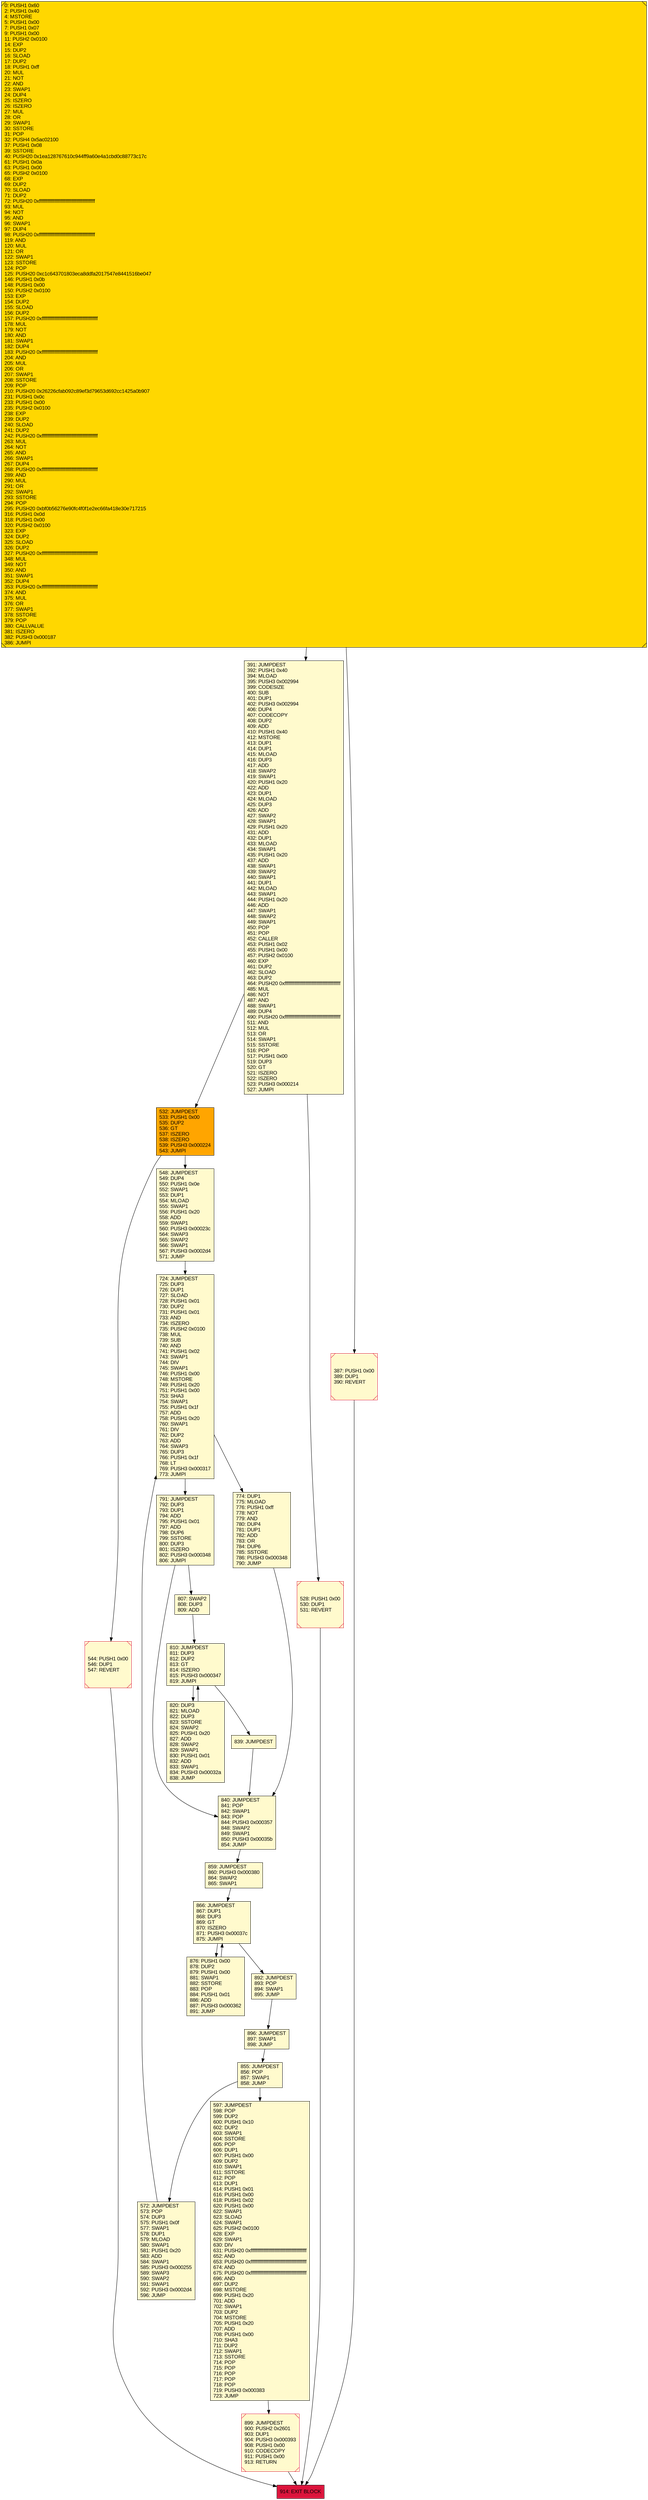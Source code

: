 digraph G {
bgcolor=transparent rankdir=UD;
node [shape=box style=filled color=black fillcolor=white fontname=arial fontcolor=black];
0 [label="0: PUSH1 0x60\l2: PUSH1 0x40\l4: MSTORE\l5: PUSH1 0x00\l7: PUSH1 0x07\l9: PUSH1 0x00\l11: PUSH2 0x0100\l14: EXP\l15: DUP2\l16: SLOAD\l17: DUP2\l18: PUSH1 0xff\l20: MUL\l21: NOT\l22: AND\l23: SWAP1\l24: DUP4\l25: ISZERO\l26: ISZERO\l27: MUL\l28: OR\l29: SWAP1\l30: SSTORE\l31: POP\l32: PUSH4 0x5ac02100\l37: PUSH1 0x08\l39: SSTORE\l40: PUSH20 0x1ea128767610c944ff9a60e4a1cbd0c88773c17c\l61: PUSH1 0x0a\l63: PUSH1 0x00\l65: PUSH2 0x0100\l68: EXP\l69: DUP2\l70: SLOAD\l71: DUP2\l72: PUSH20 0xffffffffffffffffffffffffffffffffffffffff\l93: MUL\l94: NOT\l95: AND\l96: SWAP1\l97: DUP4\l98: PUSH20 0xffffffffffffffffffffffffffffffffffffffff\l119: AND\l120: MUL\l121: OR\l122: SWAP1\l123: SSTORE\l124: POP\l125: PUSH20 0xc1c643701803eca8ddfa2017547e8441516be047\l146: PUSH1 0x0b\l148: PUSH1 0x00\l150: PUSH2 0x0100\l153: EXP\l154: DUP2\l155: SLOAD\l156: DUP2\l157: PUSH20 0xffffffffffffffffffffffffffffffffffffffff\l178: MUL\l179: NOT\l180: AND\l181: SWAP1\l182: DUP4\l183: PUSH20 0xffffffffffffffffffffffffffffffffffffffff\l204: AND\l205: MUL\l206: OR\l207: SWAP1\l208: SSTORE\l209: POP\l210: PUSH20 0x26226cfab092c89ef3d79653d692cc1425a0b907\l231: PUSH1 0x0c\l233: PUSH1 0x00\l235: PUSH2 0x0100\l238: EXP\l239: DUP2\l240: SLOAD\l241: DUP2\l242: PUSH20 0xffffffffffffffffffffffffffffffffffffffff\l263: MUL\l264: NOT\l265: AND\l266: SWAP1\l267: DUP4\l268: PUSH20 0xffffffffffffffffffffffffffffffffffffffff\l289: AND\l290: MUL\l291: OR\l292: SWAP1\l293: SSTORE\l294: POP\l295: PUSH20 0xbf0b56276e90fc4f0f1e2ec66fa418e30e717215\l316: PUSH1 0x0d\l318: PUSH1 0x00\l320: PUSH2 0x0100\l323: EXP\l324: DUP2\l325: SLOAD\l326: DUP2\l327: PUSH20 0xffffffffffffffffffffffffffffffffffffffff\l348: MUL\l349: NOT\l350: AND\l351: SWAP1\l352: DUP4\l353: PUSH20 0xffffffffffffffffffffffffffffffffffffffff\l374: AND\l375: MUL\l376: OR\l377: SWAP1\l378: SSTORE\l379: POP\l380: CALLVALUE\l381: ISZERO\l382: PUSH3 0x000187\l386: JUMPI\l" fillcolor=lemonchiffon shape=Msquare fillcolor=gold ];
544 [label="544: PUSH1 0x00\l546: DUP1\l547: REVERT\l" fillcolor=lemonchiffon shape=Msquare color=crimson ];
791 [label="791: JUMPDEST\l792: DUP3\l793: DUP1\l794: ADD\l795: PUSH1 0x01\l797: ADD\l798: DUP6\l799: SSTORE\l800: DUP3\l801: ISZERO\l802: PUSH3 0x000348\l806: JUMPI\l" fillcolor=lemonchiffon ];
855 [label="855: JUMPDEST\l856: POP\l857: SWAP1\l858: JUMP\l" fillcolor=lemonchiffon ];
839 [label="839: JUMPDEST\l" fillcolor=lemonchiffon ];
820 [label="820: DUP3\l821: MLOAD\l822: DUP3\l823: SSTORE\l824: SWAP2\l825: PUSH1 0x20\l827: ADD\l828: SWAP2\l829: SWAP1\l830: PUSH1 0x01\l832: ADD\l833: SWAP1\l834: PUSH3 0x00032a\l838: JUMP\l" fillcolor=lemonchiffon ];
391 [label="391: JUMPDEST\l392: PUSH1 0x40\l394: MLOAD\l395: PUSH3 0x002994\l399: CODESIZE\l400: SUB\l401: DUP1\l402: PUSH3 0x002994\l406: DUP4\l407: CODECOPY\l408: DUP2\l409: ADD\l410: PUSH1 0x40\l412: MSTORE\l413: DUP1\l414: DUP1\l415: MLOAD\l416: DUP3\l417: ADD\l418: SWAP2\l419: SWAP1\l420: PUSH1 0x20\l422: ADD\l423: DUP1\l424: MLOAD\l425: DUP3\l426: ADD\l427: SWAP2\l428: SWAP1\l429: PUSH1 0x20\l431: ADD\l432: DUP1\l433: MLOAD\l434: SWAP1\l435: PUSH1 0x20\l437: ADD\l438: SWAP1\l439: SWAP2\l440: SWAP1\l441: DUP1\l442: MLOAD\l443: SWAP1\l444: PUSH1 0x20\l446: ADD\l447: SWAP1\l448: SWAP2\l449: SWAP1\l450: POP\l451: POP\l452: CALLER\l453: PUSH1 0x02\l455: PUSH1 0x00\l457: PUSH2 0x0100\l460: EXP\l461: DUP2\l462: SLOAD\l463: DUP2\l464: PUSH20 0xffffffffffffffffffffffffffffffffffffffff\l485: MUL\l486: NOT\l487: AND\l488: SWAP1\l489: DUP4\l490: PUSH20 0xffffffffffffffffffffffffffffffffffffffff\l511: AND\l512: MUL\l513: OR\l514: SWAP1\l515: SSTORE\l516: POP\l517: PUSH1 0x00\l519: DUP3\l520: GT\l521: ISZERO\l522: ISZERO\l523: PUSH3 0x000214\l527: JUMPI\l" fillcolor=lemonchiffon ];
876 [label="876: PUSH1 0x00\l878: DUP2\l879: PUSH1 0x00\l881: SWAP1\l882: SSTORE\l883: POP\l884: PUSH1 0x01\l886: ADD\l887: PUSH3 0x000362\l891: JUMP\l" fillcolor=lemonchiffon ];
914 [label="914: EXIT BLOCK\l" fillcolor=crimson ];
597 [label="597: JUMPDEST\l598: POP\l599: DUP2\l600: PUSH1 0x10\l602: DUP2\l603: SWAP1\l604: SSTORE\l605: POP\l606: DUP1\l607: PUSH1 0x00\l609: DUP2\l610: SWAP1\l611: SSTORE\l612: POP\l613: DUP1\l614: PUSH1 0x01\l616: PUSH1 0x00\l618: PUSH1 0x02\l620: PUSH1 0x00\l622: SWAP1\l623: SLOAD\l624: SWAP1\l625: PUSH2 0x0100\l628: EXP\l629: SWAP1\l630: DIV\l631: PUSH20 0xffffffffffffffffffffffffffffffffffffffff\l652: AND\l653: PUSH20 0xffffffffffffffffffffffffffffffffffffffff\l674: AND\l675: PUSH20 0xffffffffffffffffffffffffffffffffffffffff\l696: AND\l697: DUP2\l698: MSTORE\l699: PUSH1 0x20\l701: ADD\l702: SWAP1\l703: DUP2\l704: MSTORE\l705: PUSH1 0x20\l707: ADD\l708: PUSH1 0x00\l710: SHA3\l711: DUP2\l712: SWAP1\l713: SSTORE\l714: POP\l715: POP\l716: POP\l717: POP\l718: POP\l719: PUSH3 0x000383\l723: JUMP\l" fillcolor=lemonchiffon ];
532 [label="532: JUMPDEST\l533: PUSH1 0x00\l535: DUP2\l536: GT\l537: ISZERO\l538: ISZERO\l539: PUSH3 0x000224\l543: JUMPI\l" fillcolor=orange ];
859 [label="859: JUMPDEST\l860: PUSH3 0x000380\l864: SWAP2\l865: SWAP1\l" fillcolor=lemonchiffon ];
866 [label="866: JUMPDEST\l867: DUP1\l868: DUP3\l869: GT\l870: ISZERO\l871: PUSH3 0x00037c\l875: JUMPI\l" fillcolor=lemonchiffon ];
387 [label="387: PUSH1 0x00\l389: DUP1\l390: REVERT\l" fillcolor=lemonchiffon shape=Msquare color=crimson ];
840 [label="840: JUMPDEST\l841: POP\l842: SWAP1\l843: POP\l844: PUSH3 0x000357\l848: SWAP2\l849: SWAP1\l850: PUSH3 0x00035b\l854: JUMP\l" fillcolor=lemonchiffon ];
572 [label="572: JUMPDEST\l573: POP\l574: DUP3\l575: PUSH1 0x0f\l577: SWAP1\l578: DUP1\l579: MLOAD\l580: SWAP1\l581: PUSH1 0x20\l583: ADD\l584: SWAP1\l585: PUSH3 0x000255\l589: SWAP3\l590: SWAP2\l591: SWAP1\l592: PUSH3 0x0002d4\l596: JUMP\l" fillcolor=lemonchiffon ];
807 [label="807: SWAP2\l808: DUP3\l809: ADD\l" fillcolor=lemonchiffon ];
810 [label="810: JUMPDEST\l811: DUP3\l812: DUP2\l813: GT\l814: ISZERO\l815: PUSH3 0x000347\l819: JUMPI\l" fillcolor=lemonchiffon ];
892 [label="892: JUMPDEST\l893: POP\l894: SWAP1\l895: JUMP\l" fillcolor=lemonchiffon ];
724 [label="724: JUMPDEST\l725: DUP3\l726: DUP1\l727: SLOAD\l728: PUSH1 0x01\l730: DUP2\l731: PUSH1 0x01\l733: AND\l734: ISZERO\l735: PUSH2 0x0100\l738: MUL\l739: SUB\l740: AND\l741: PUSH1 0x02\l743: SWAP1\l744: DIV\l745: SWAP1\l746: PUSH1 0x00\l748: MSTORE\l749: PUSH1 0x20\l751: PUSH1 0x00\l753: SHA3\l754: SWAP1\l755: PUSH1 0x1f\l757: ADD\l758: PUSH1 0x20\l760: SWAP1\l761: DIV\l762: DUP2\l763: ADD\l764: SWAP3\l765: DUP3\l766: PUSH1 0x1f\l768: LT\l769: PUSH3 0x000317\l773: JUMPI\l" fillcolor=lemonchiffon ];
774 [label="774: DUP1\l775: MLOAD\l776: PUSH1 0xff\l778: NOT\l779: AND\l780: DUP4\l781: DUP1\l782: ADD\l783: OR\l784: DUP6\l785: SSTORE\l786: PUSH3 0x000348\l790: JUMP\l" fillcolor=lemonchiffon ];
899 [label="899: JUMPDEST\l900: PUSH2 0x2601\l903: DUP1\l904: PUSH3 0x000393\l908: PUSH1 0x00\l910: CODECOPY\l911: PUSH1 0x00\l913: RETURN\l" fillcolor=lemonchiffon shape=Msquare color=crimson ];
528 [label="528: PUSH1 0x00\l530: DUP1\l531: REVERT\l" fillcolor=lemonchiffon shape=Msquare color=crimson ];
896 [label="896: JUMPDEST\l897: SWAP1\l898: JUMP\l" fillcolor=lemonchiffon ];
548 [label="548: JUMPDEST\l549: DUP4\l550: PUSH1 0x0e\l552: SWAP1\l553: DUP1\l554: MLOAD\l555: SWAP1\l556: PUSH1 0x20\l558: ADD\l559: SWAP1\l560: PUSH3 0x00023c\l564: SWAP3\l565: SWAP2\l566: SWAP1\l567: PUSH3 0x0002d4\l571: JUMP\l" fillcolor=lemonchiffon ];
724 -> 774;
572 -> 724;
391 -> 532;
774 -> 840;
866 -> 892;
807 -> 810;
0 -> 391;
855 -> 597;
544 -> 914;
548 -> 724;
892 -> 896;
532 -> 544;
391 -> 528;
810 -> 839;
791 -> 807;
0 -> 387;
528 -> 914;
855 -> 572;
791 -> 840;
532 -> 548;
810 -> 820;
820 -> 810;
724 -> 791;
839 -> 840;
387 -> 914;
866 -> 876;
876 -> 866;
896 -> 855;
597 -> 899;
859 -> 866;
899 -> 914;
840 -> 859;
}